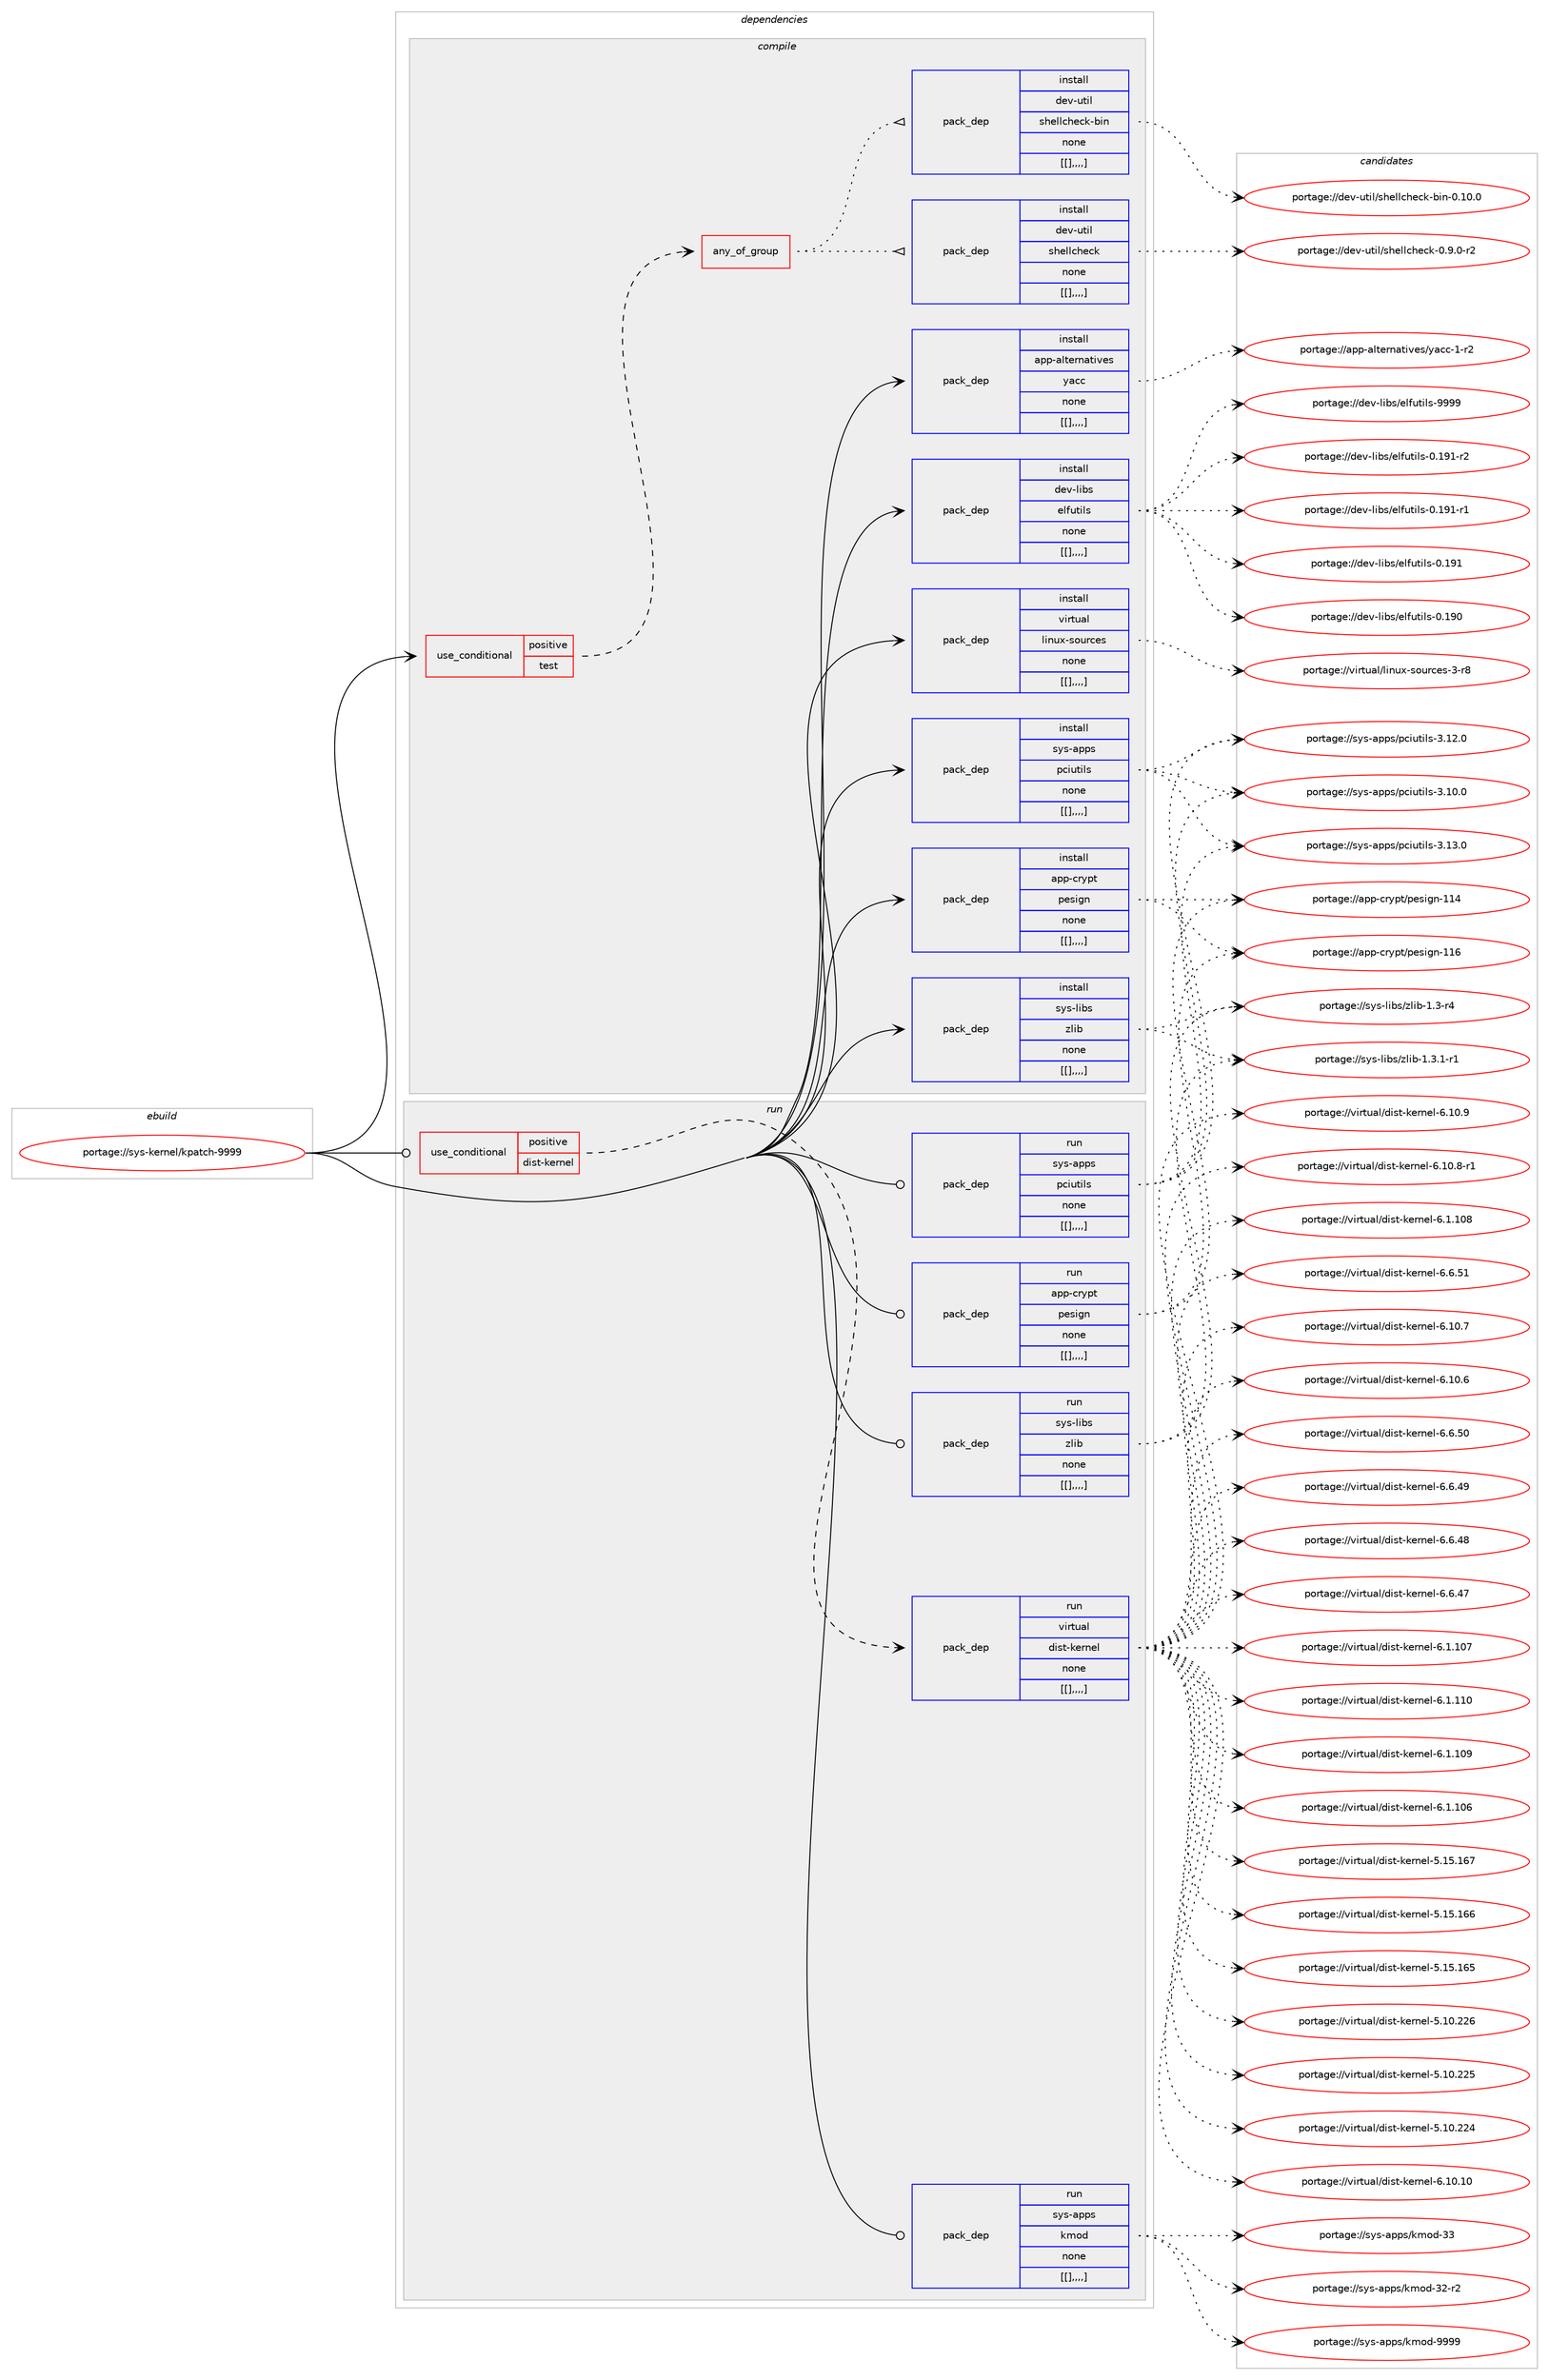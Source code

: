 digraph prolog {

# *************
# Graph options
# *************

newrank=true;
concentrate=true;
compound=true;
graph [rankdir=LR,fontname=Helvetica,fontsize=10,ranksep=1.5];#, ranksep=2.5, nodesep=0.2];
edge  [arrowhead=vee];
node  [fontname=Helvetica,fontsize=10];

# **********
# The ebuild
# **********

subgraph cluster_leftcol {
color=gray;
label=<<i>ebuild</i>>;
id [label="portage://sys-kernel/kpatch-9999", color=red, width=4, href="../sys-kernel/kpatch-9999.svg"];
}

# ****************
# The dependencies
# ****************

subgraph cluster_midcol {
color=gray;
label=<<i>dependencies</i>>;
subgraph cluster_compile {
fillcolor="#eeeeee";
style=filled;
label=<<i>compile</i>>;
subgraph cond121458 {
dependency456850 [label=<<TABLE BORDER="0" CELLBORDER="1" CELLSPACING="0" CELLPADDING="4"><TR><TD ROWSPAN="3" CELLPADDING="10">use_conditional</TD></TR><TR><TD>positive</TD></TR><TR><TD>test</TD></TR></TABLE>>, shape=none, color=red];
subgraph any2909 {
dependency456851 [label=<<TABLE BORDER="0" CELLBORDER="1" CELLSPACING="0" CELLPADDING="4"><TR><TD CELLPADDING="10">any_of_group</TD></TR></TABLE>>, shape=none, color=red];subgraph pack332278 {
dependency456852 [label=<<TABLE BORDER="0" CELLBORDER="1" CELLSPACING="0" CELLPADDING="4" WIDTH="220"><TR><TD ROWSPAN="6" CELLPADDING="30">pack_dep</TD></TR><TR><TD WIDTH="110">install</TD></TR><TR><TD>dev-util</TD></TR><TR><TD>shellcheck-bin</TD></TR><TR><TD>none</TD></TR><TR><TD>[[],,,,]</TD></TR></TABLE>>, shape=none, color=blue];
}
dependency456851:e -> dependency456852:w [weight=20,style="dotted",arrowhead="oinv"];
subgraph pack332279 {
dependency456853 [label=<<TABLE BORDER="0" CELLBORDER="1" CELLSPACING="0" CELLPADDING="4" WIDTH="220"><TR><TD ROWSPAN="6" CELLPADDING="30">pack_dep</TD></TR><TR><TD WIDTH="110">install</TD></TR><TR><TD>dev-util</TD></TR><TR><TD>shellcheck</TD></TR><TR><TD>none</TD></TR><TR><TD>[[],,,,]</TD></TR></TABLE>>, shape=none, color=blue];
}
dependency456851:e -> dependency456853:w [weight=20,style="dotted",arrowhead="oinv"];
}
dependency456850:e -> dependency456851:w [weight=20,style="dashed",arrowhead="vee"];
}
id:e -> dependency456850:w [weight=20,style="solid",arrowhead="vee"];
subgraph pack332280 {
dependency456854 [label=<<TABLE BORDER="0" CELLBORDER="1" CELLSPACING="0" CELLPADDING="4" WIDTH="220"><TR><TD ROWSPAN="6" CELLPADDING="30">pack_dep</TD></TR><TR><TD WIDTH="110">install</TD></TR><TR><TD>app-alternatives</TD></TR><TR><TD>yacc</TD></TR><TR><TD>none</TD></TR><TR><TD>[[],,,,]</TD></TR></TABLE>>, shape=none, color=blue];
}
id:e -> dependency456854:w [weight=20,style="solid",arrowhead="vee"];
subgraph pack332281 {
dependency456855 [label=<<TABLE BORDER="0" CELLBORDER="1" CELLSPACING="0" CELLPADDING="4" WIDTH="220"><TR><TD ROWSPAN="6" CELLPADDING="30">pack_dep</TD></TR><TR><TD WIDTH="110">install</TD></TR><TR><TD>app-crypt</TD></TR><TR><TD>pesign</TD></TR><TR><TD>none</TD></TR><TR><TD>[[],,,,]</TD></TR></TABLE>>, shape=none, color=blue];
}
id:e -> dependency456855:w [weight=20,style="solid",arrowhead="vee"];
subgraph pack332282 {
dependency456856 [label=<<TABLE BORDER="0" CELLBORDER="1" CELLSPACING="0" CELLPADDING="4" WIDTH="220"><TR><TD ROWSPAN="6" CELLPADDING="30">pack_dep</TD></TR><TR><TD WIDTH="110">install</TD></TR><TR><TD>dev-libs</TD></TR><TR><TD>elfutils</TD></TR><TR><TD>none</TD></TR><TR><TD>[[],,,,]</TD></TR></TABLE>>, shape=none, color=blue];
}
id:e -> dependency456856:w [weight=20,style="solid",arrowhead="vee"];
subgraph pack332283 {
dependency456857 [label=<<TABLE BORDER="0" CELLBORDER="1" CELLSPACING="0" CELLPADDING="4" WIDTH="220"><TR><TD ROWSPAN="6" CELLPADDING="30">pack_dep</TD></TR><TR><TD WIDTH="110">install</TD></TR><TR><TD>sys-apps</TD></TR><TR><TD>pciutils</TD></TR><TR><TD>none</TD></TR><TR><TD>[[],,,,]</TD></TR></TABLE>>, shape=none, color=blue];
}
id:e -> dependency456857:w [weight=20,style="solid",arrowhead="vee"];
subgraph pack332284 {
dependency456858 [label=<<TABLE BORDER="0" CELLBORDER="1" CELLSPACING="0" CELLPADDING="4" WIDTH="220"><TR><TD ROWSPAN="6" CELLPADDING="30">pack_dep</TD></TR><TR><TD WIDTH="110">install</TD></TR><TR><TD>sys-libs</TD></TR><TR><TD>zlib</TD></TR><TR><TD>none</TD></TR><TR><TD>[[],,,,]</TD></TR></TABLE>>, shape=none, color=blue];
}
id:e -> dependency456858:w [weight=20,style="solid",arrowhead="vee"];
subgraph pack332285 {
dependency456859 [label=<<TABLE BORDER="0" CELLBORDER="1" CELLSPACING="0" CELLPADDING="4" WIDTH="220"><TR><TD ROWSPAN="6" CELLPADDING="30">pack_dep</TD></TR><TR><TD WIDTH="110">install</TD></TR><TR><TD>virtual</TD></TR><TR><TD>linux-sources</TD></TR><TR><TD>none</TD></TR><TR><TD>[[],,,,]</TD></TR></TABLE>>, shape=none, color=blue];
}
id:e -> dependency456859:w [weight=20,style="solid",arrowhead="vee"];
}
subgraph cluster_compileandrun {
fillcolor="#eeeeee";
style=filled;
label=<<i>compile and run</i>>;
}
subgraph cluster_run {
fillcolor="#eeeeee";
style=filled;
label=<<i>run</i>>;
subgraph cond121459 {
dependency456860 [label=<<TABLE BORDER="0" CELLBORDER="1" CELLSPACING="0" CELLPADDING="4"><TR><TD ROWSPAN="3" CELLPADDING="10">use_conditional</TD></TR><TR><TD>positive</TD></TR><TR><TD>dist-kernel</TD></TR></TABLE>>, shape=none, color=red];
subgraph pack332286 {
dependency456861 [label=<<TABLE BORDER="0" CELLBORDER="1" CELLSPACING="0" CELLPADDING="4" WIDTH="220"><TR><TD ROWSPAN="6" CELLPADDING="30">pack_dep</TD></TR><TR><TD WIDTH="110">run</TD></TR><TR><TD>virtual</TD></TR><TR><TD>dist-kernel</TD></TR><TR><TD>none</TD></TR><TR><TD>[[],,,,]</TD></TR></TABLE>>, shape=none, color=blue];
}
dependency456860:e -> dependency456861:w [weight=20,style="dashed",arrowhead="vee"];
}
id:e -> dependency456860:w [weight=20,style="solid",arrowhead="odot"];
subgraph pack332287 {
dependency456862 [label=<<TABLE BORDER="0" CELLBORDER="1" CELLSPACING="0" CELLPADDING="4" WIDTH="220"><TR><TD ROWSPAN="6" CELLPADDING="30">pack_dep</TD></TR><TR><TD WIDTH="110">run</TD></TR><TR><TD>app-crypt</TD></TR><TR><TD>pesign</TD></TR><TR><TD>none</TD></TR><TR><TD>[[],,,,]</TD></TR></TABLE>>, shape=none, color=blue];
}
id:e -> dependency456862:w [weight=20,style="solid",arrowhead="odot"];
subgraph pack332288 {
dependency456863 [label=<<TABLE BORDER="0" CELLBORDER="1" CELLSPACING="0" CELLPADDING="4" WIDTH="220"><TR><TD ROWSPAN="6" CELLPADDING="30">pack_dep</TD></TR><TR><TD WIDTH="110">run</TD></TR><TR><TD>sys-apps</TD></TR><TR><TD>kmod</TD></TR><TR><TD>none</TD></TR><TR><TD>[[],,,,]</TD></TR></TABLE>>, shape=none, color=blue];
}
id:e -> dependency456863:w [weight=20,style="solid",arrowhead="odot"];
subgraph pack332289 {
dependency456864 [label=<<TABLE BORDER="0" CELLBORDER="1" CELLSPACING="0" CELLPADDING="4" WIDTH="220"><TR><TD ROWSPAN="6" CELLPADDING="30">pack_dep</TD></TR><TR><TD WIDTH="110">run</TD></TR><TR><TD>sys-apps</TD></TR><TR><TD>pciutils</TD></TR><TR><TD>none</TD></TR><TR><TD>[[],,,,]</TD></TR></TABLE>>, shape=none, color=blue];
}
id:e -> dependency456864:w [weight=20,style="solid",arrowhead="odot"];
subgraph pack332290 {
dependency456865 [label=<<TABLE BORDER="0" CELLBORDER="1" CELLSPACING="0" CELLPADDING="4" WIDTH="220"><TR><TD ROWSPAN="6" CELLPADDING="30">pack_dep</TD></TR><TR><TD WIDTH="110">run</TD></TR><TR><TD>sys-libs</TD></TR><TR><TD>zlib</TD></TR><TR><TD>none</TD></TR><TR><TD>[[],,,,]</TD></TR></TABLE>>, shape=none, color=blue];
}
id:e -> dependency456865:w [weight=20,style="solid",arrowhead="odot"];
}
}

# **************
# The candidates
# **************

subgraph cluster_choices {
rank=same;
color=gray;
label=<<i>candidates</i>>;

subgraph choice332278 {
color=black;
nodesep=1;
choice10010111845117116105108471151041011081089910410199107459810511045484649484648 [label="portage://dev-util/shellcheck-bin-0.10.0", color=red, width=4,href="../dev-util/shellcheck-bin-0.10.0.svg"];
dependency456852:e -> choice10010111845117116105108471151041011081089910410199107459810511045484649484648:w [style=dotted,weight="100"];
}
subgraph choice332279 {
color=black;
nodesep=1;
choice100101118451171161051084711510410110810899104101991074548465746484511450 [label="portage://dev-util/shellcheck-0.9.0-r2", color=red, width=4,href="../dev-util/shellcheck-0.9.0-r2.svg"];
dependency456853:e -> choice100101118451171161051084711510410110810899104101991074548465746484511450:w [style=dotted,weight="100"];
}
subgraph choice332280 {
color=black;
nodesep=1;
choice971121124597108116101114110971161051181011154712197999945494511450 [label="portage://app-alternatives/yacc-1-r2", color=red, width=4,href="../app-alternatives/yacc-1-r2.svg"];
dependency456854:e -> choice971121124597108116101114110971161051181011154712197999945494511450:w [style=dotted,weight="100"];
}
subgraph choice332281 {
color=black;
nodesep=1;
choice9711211245991141211121164711210111510510311045494954 [label="portage://app-crypt/pesign-116", color=red, width=4,href="../app-crypt/pesign-116.svg"];
choice9711211245991141211121164711210111510510311045494952 [label="portage://app-crypt/pesign-114", color=red, width=4,href="../app-crypt/pesign-114.svg"];
dependency456855:e -> choice9711211245991141211121164711210111510510311045494954:w [style=dotted,weight="100"];
dependency456855:e -> choice9711211245991141211121164711210111510510311045494952:w [style=dotted,weight="100"];
}
subgraph choice332282 {
color=black;
nodesep=1;
choice1001011184510810598115471011081021171161051081154557575757 [label="portage://dev-libs/elfutils-9999", color=red, width=4,href="../dev-libs/elfutils-9999.svg"];
choice1001011184510810598115471011081021171161051081154548464957494511450 [label="portage://dev-libs/elfutils-0.191-r2", color=red, width=4,href="../dev-libs/elfutils-0.191-r2.svg"];
choice1001011184510810598115471011081021171161051081154548464957494511449 [label="portage://dev-libs/elfutils-0.191-r1", color=red, width=4,href="../dev-libs/elfutils-0.191-r1.svg"];
choice100101118451081059811547101108102117116105108115454846495749 [label="portage://dev-libs/elfutils-0.191", color=red, width=4,href="../dev-libs/elfutils-0.191.svg"];
choice100101118451081059811547101108102117116105108115454846495748 [label="portage://dev-libs/elfutils-0.190", color=red, width=4,href="../dev-libs/elfutils-0.190.svg"];
dependency456856:e -> choice1001011184510810598115471011081021171161051081154557575757:w [style=dotted,weight="100"];
dependency456856:e -> choice1001011184510810598115471011081021171161051081154548464957494511450:w [style=dotted,weight="100"];
dependency456856:e -> choice1001011184510810598115471011081021171161051081154548464957494511449:w [style=dotted,weight="100"];
dependency456856:e -> choice100101118451081059811547101108102117116105108115454846495749:w [style=dotted,weight="100"];
dependency456856:e -> choice100101118451081059811547101108102117116105108115454846495748:w [style=dotted,weight="100"];
}
subgraph choice332283 {
color=black;
nodesep=1;
choice1151211154597112112115471129910511711610510811545514649514648 [label="portage://sys-apps/pciutils-3.13.0", color=red, width=4,href="../sys-apps/pciutils-3.13.0.svg"];
choice1151211154597112112115471129910511711610510811545514649504648 [label="portage://sys-apps/pciutils-3.12.0", color=red, width=4,href="../sys-apps/pciutils-3.12.0.svg"];
choice1151211154597112112115471129910511711610510811545514649484648 [label="portage://sys-apps/pciutils-3.10.0", color=red, width=4,href="../sys-apps/pciutils-3.10.0.svg"];
dependency456857:e -> choice1151211154597112112115471129910511711610510811545514649514648:w [style=dotted,weight="100"];
dependency456857:e -> choice1151211154597112112115471129910511711610510811545514649504648:w [style=dotted,weight="100"];
dependency456857:e -> choice1151211154597112112115471129910511711610510811545514649484648:w [style=dotted,weight="100"];
}
subgraph choice332284 {
color=black;
nodesep=1;
choice115121115451081059811547122108105984549465146494511449 [label="portage://sys-libs/zlib-1.3.1-r1", color=red, width=4,href="../sys-libs/zlib-1.3.1-r1.svg"];
choice11512111545108105981154712210810598454946514511452 [label="portage://sys-libs/zlib-1.3-r4", color=red, width=4,href="../sys-libs/zlib-1.3-r4.svg"];
dependency456858:e -> choice115121115451081059811547122108105984549465146494511449:w [style=dotted,weight="100"];
dependency456858:e -> choice11512111545108105981154712210810598454946514511452:w [style=dotted,weight="100"];
}
subgraph choice332285 {
color=black;
nodesep=1;
choice1181051141161179710847108105110117120451151111171149910111545514511456 [label="portage://virtual/linux-sources-3-r8", color=red, width=4,href="../virtual/linux-sources-3-r8.svg"];
dependency456859:e -> choice1181051141161179710847108105110117120451151111171149910111545514511456:w [style=dotted,weight="100"];
}
subgraph choice332286 {
color=black;
nodesep=1;
choice1181051141161179710847100105115116451071011141101011084554464948464948 [label="portage://virtual/dist-kernel-6.10.10", color=red, width=4,href="../virtual/dist-kernel-6.10.10.svg"];
choice11810511411611797108471001051151164510710111411010110845544649484657 [label="portage://virtual/dist-kernel-6.10.9", color=red, width=4,href="../virtual/dist-kernel-6.10.9.svg"];
choice118105114116117971084710010511511645107101114110101108455446494846564511449 [label="portage://virtual/dist-kernel-6.10.8-r1", color=red, width=4,href="../virtual/dist-kernel-6.10.8-r1.svg"];
choice11810511411611797108471001051151164510710111411010110845544649484655 [label="portage://virtual/dist-kernel-6.10.7", color=red, width=4,href="../virtual/dist-kernel-6.10.7.svg"];
choice11810511411611797108471001051151164510710111411010110845544649484654 [label="portage://virtual/dist-kernel-6.10.6", color=red, width=4,href="../virtual/dist-kernel-6.10.6.svg"];
choice11810511411611797108471001051151164510710111411010110845544654465349 [label="portage://virtual/dist-kernel-6.6.51", color=red, width=4,href="../virtual/dist-kernel-6.6.51.svg"];
choice11810511411611797108471001051151164510710111411010110845544654465348 [label="portage://virtual/dist-kernel-6.6.50", color=red, width=4,href="../virtual/dist-kernel-6.6.50.svg"];
choice11810511411611797108471001051151164510710111411010110845544654465257 [label="portage://virtual/dist-kernel-6.6.49", color=red, width=4,href="../virtual/dist-kernel-6.6.49.svg"];
choice11810511411611797108471001051151164510710111411010110845544654465256 [label="portage://virtual/dist-kernel-6.6.48", color=red, width=4,href="../virtual/dist-kernel-6.6.48.svg"];
choice11810511411611797108471001051151164510710111411010110845544654465255 [label="portage://virtual/dist-kernel-6.6.47", color=red, width=4,href="../virtual/dist-kernel-6.6.47.svg"];
choice1181051141161179710847100105115116451071011141101011084554464946494948 [label="portage://virtual/dist-kernel-6.1.110", color=red, width=4,href="../virtual/dist-kernel-6.1.110.svg"];
choice1181051141161179710847100105115116451071011141101011084554464946494857 [label="portage://virtual/dist-kernel-6.1.109", color=red, width=4,href="../virtual/dist-kernel-6.1.109.svg"];
choice1181051141161179710847100105115116451071011141101011084554464946494856 [label="portage://virtual/dist-kernel-6.1.108", color=red, width=4,href="../virtual/dist-kernel-6.1.108.svg"];
choice1181051141161179710847100105115116451071011141101011084554464946494855 [label="portage://virtual/dist-kernel-6.1.107", color=red, width=4,href="../virtual/dist-kernel-6.1.107.svg"];
choice1181051141161179710847100105115116451071011141101011084554464946494854 [label="portage://virtual/dist-kernel-6.1.106", color=red, width=4,href="../virtual/dist-kernel-6.1.106.svg"];
choice118105114116117971084710010511511645107101114110101108455346495346495455 [label="portage://virtual/dist-kernel-5.15.167", color=red, width=4,href="../virtual/dist-kernel-5.15.167.svg"];
choice118105114116117971084710010511511645107101114110101108455346495346495454 [label="portage://virtual/dist-kernel-5.15.166", color=red, width=4,href="../virtual/dist-kernel-5.15.166.svg"];
choice118105114116117971084710010511511645107101114110101108455346495346495453 [label="portage://virtual/dist-kernel-5.15.165", color=red, width=4,href="../virtual/dist-kernel-5.15.165.svg"];
choice118105114116117971084710010511511645107101114110101108455346494846505054 [label="portage://virtual/dist-kernel-5.10.226", color=red, width=4,href="../virtual/dist-kernel-5.10.226.svg"];
choice118105114116117971084710010511511645107101114110101108455346494846505053 [label="portage://virtual/dist-kernel-5.10.225", color=red, width=4,href="../virtual/dist-kernel-5.10.225.svg"];
choice118105114116117971084710010511511645107101114110101108455346494846505052 [label="portage://virtual/dist-kernel-5.10.224", color=red, width=4,href="../virtual/dist-kernel-5.10.224.svg"];
dependency456861:e -> choice1181051141161179710847100105115116451071011141101011084554464948464948:w [style=dotted,weight="100"];
dependency456861:e -> choice11810511411611797108471001051151164510710111411010110845544649484657:w [style=dotted,weight="100"];
dependency456861:e -> choice118105114116117971084710010511511645107101114110101108455446494846564511449:w [style=dotted,weight="100"];
dependency456861:e -> choice11810511411611797108471001051151164510710111411010110845544649484655:w [style=dotted,weight="100"];
dependency456861:e -> choice11810511411611797108471001051151164510710111411010110845544649484654:w [style=dotted,weight="100"];
dependency456861:e -> choice11810511411611797108471001051151164510710111411010110845544654465349:w [style=dotted,weight="100"];
dependency456861:e -> choice11810511411611797108471001051151164510710111411010110845544654465348:w [style=dotted,weight="100"];
dependency456861:e -> choice11810511411611797108471001051151164510710111411010110845544654465257:w [style=dotted,weight="100"];
dependency456861:e -> choice11810511411611797108471001051151164510710111411010110845544654465256:w [style=dotted,weight="100"];
dependency456861:e -> choice11810511411611797108471001051151164510710111411010110845544654465255:w [style=dotted,weight="100"];
dependency456861:e -> choice1181051141161179710847100105115116451071011141101011084554464946494948:w [style=dotted,weight="100"];
dependency456861:e -> choice1181051141161179710847100105115116451071011141101011084554464946494857:w [style=dotted,weight="100"];
dependency456861:e -> choice1181051141161179710847100105115116451071011141101011084554464946494856:w [style=dotted,weight="100"];
dependency456861:e -> choice1181051141161179710847100105115116451071011141101011084554464946494855:w [style=dotted,weight="100"];
dependency456861:e -> choice1181051141161179710847100105115116451071011141101011084554464946494854:w [style=dotted,weight="100"];
dependency456861:e -> choice118105114116117971084710010511511645107101114110101108455346495346495455:w [style=dotted,weight="100"];
dependency456861:e -> choice118105114116117971084710010511511645107101114110101108455346495346495454:w [style=dotted,weight="100"];
dependency456861:e -> choice118105114116117971084710010511511645107101114110101108455346495346495453:w [style=dotted,weight="100"];
dependency456861:e -> choice118105114116117971084710010511511645107101114110101108455346494846505054:w [style=dotted,weight="100"];
dependency456861:e -> choice118105114116117971084710010511511645107101114110101108455346494846505053:w [style=dotted,weight="100"];
dependency456861:e -> choice118105114116117971084710010511511645107101114110101108455346494846505052:w [style=dotted,weight="100"];
}
subgraph choice332287 {
color=black;
nodesep=1;
choice9711211245991141211121164711210111510510311045494954 [label="portage://app-crypt/pesign-116", color=red, width=4,href="../app-crypt/pesign-116.svg"];
choice9711211245991141211121164711210111510510311045494952 [label="portage://app-crypt/pesign-114", color=red, width=4,href="../app-crypt/pesign-114.svg"];
dependency456862:e -> choice9711211245991141211121164711210111510510311045494954:w [style=dotted,weight="100"];
dependency456862:e -> choice9711211245991141211121164711210111510510311045494952:w [style=dotted,weight="100"];
}
subgraph choice332288 {
color=black;
nodesep=1;
choice1151211154597112112115471071091111004557575757 [label="portage://sys-apps/kmod-9999", color=red, width=4,href="../sys-apps/kmod-9999.svg"];
choice115121115459711211211547107109111100455151 [label="portage://sys-apps/kmod-33", color=red, width=4,href="../sys-apps/kmod-33.svg"];
choice1151211154597112112115471071091111004551504511450 [label="portage://sys-apps/kmod-32-r2", color=red, width=4,href="../sys-apps/kmod-32-r2.svg"];
dependency456863:e -> choice1151211154597112112115471071091111004557575757:w [style=dotted,weight="100"];
dependency456863:e -> choice115121115459711211211547107109111100455151:w [style=dotted,weight="100"];
dependency456863:e -> choice1151211154597112112115471071091111004551504511450:w [style=dotted,weight="100"];
}
subgraph choice332289 {
color=black;
nodesep=1;
choice1151211154597112112115471129910511711610510811545514649514648 [label="portage://sys-apps/pciutils-3.13.0", color=red, width=4,href="../sys-apps/pciutils-3.13.0.svg"];
choice1151211154597112112115471129910511711610510811545514649504648 [label="portage://sys-apps/pciutils-3.12.0", color=red, width=4,href="../sys-apps/pciutils-3.12.0.svg"];
choice1151211154597112112115471129910511711610510811545514649484648 [label="portage://sys-apps/pciutils-3.10.0", color=red, width=4,href="../sys-apps/pciutils-3.10.0.svg"];
dependency456864:e -> choice1151211154597112112115471129910511711610510811545514649514648:w [style=dotted,weight="100"];
dependency456864:e -> choice1151211154597112112115471129910511711610510811545514649504648:w [style=dotted,weight="100"];
dependency456864:e -> choice1151211154597112112115471129910511711610510811545514649484648:w [style=dotted,weight="100"];
}
subgraph choice332290 {
color=black;
nodesep=1;
choice115121115451081059811547122108105984549465146494511449 [label="portage://sys-libs/zlib-1.3.1-r1", color=red, width=4,href="../sys-libs/zlib-1.3.1-r1.svg"];
choice11512111545108105981154712210810598454946514511452 [label="portage://sys-libs/zlib-1.3-r4", color=red, width=4,href="../sys-libs/zlib-1.3-r4.svg"];
dependency456865:e -> choice115121115451081059811547122108105984549465146494511449:w [style=dotted,weight="100"];
dependency456865:e -> choice11512111545108105981154712210810598454946514511452:w [style=dotted,weight="100"];
}
}

}
